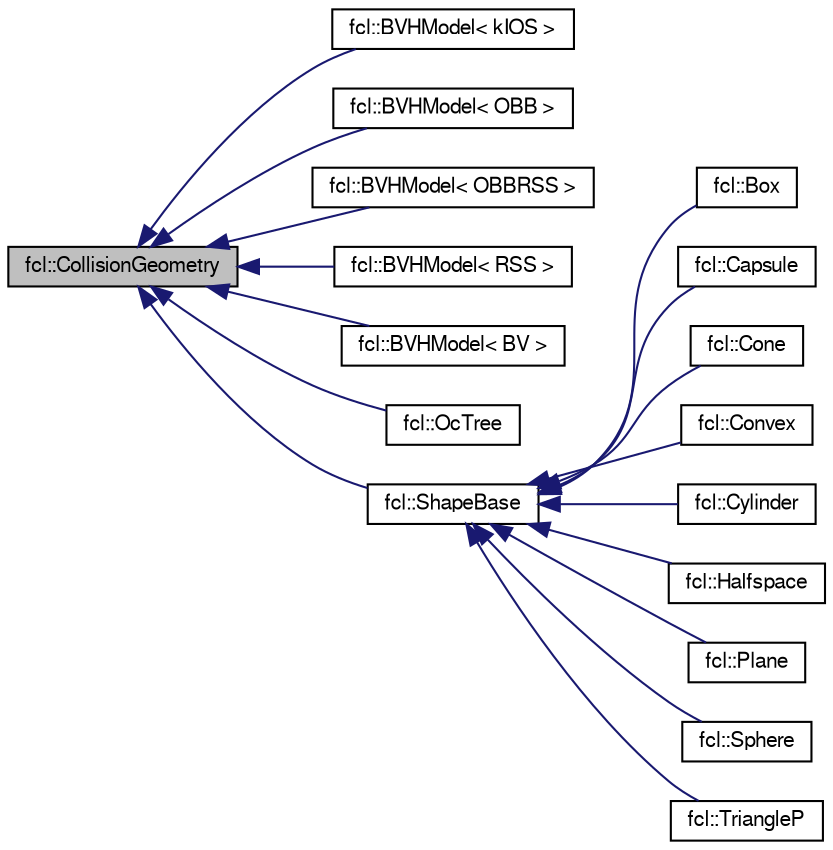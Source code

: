 digraph "fcl::CollisionGeometry"
{
  edge [fontname="FreeSans",fontsize="10",labelfontname="FreeSans",labelfontsize="10"];
  node [fontname="FreeSans",fontsize="10",shape=record];
  rankdir="LR";
  Node1 [label="fcl::CollisionGeometry",height=0.2,width=0.4,color="black", fillcolor="grey75", style="filled" fontcolor="black"];
  Node1 -> Node2 [dir="back",color="midnightblue",fontsize="10",style="solid",fontname="FreeSans"];
  Node2 [label="fcl::BVHModel\< kIOS \>",height=0.2,width=0.4,color="black", fillcolor="white", style="filled",URL="$a00018.html"];
  Node1 -> Node3 [dir="back",color="midnightblue",fontsize="10",style="solid",fontname="FreeSans"];
  Node3 [label="fcl::BVHModel\< OBB \>",height=0.2,width=0.4,color="black", fillcolor="white", style="filled",URL="$a00018.html"];
  Node1 -> Node4 [dir="back",color="midnightblue",fontsize="10",style="solid",fontname="FreeSans"];
  Node4 [label="fcl::BVHModel\< OBBRSS \>",height=0.2,width=0.4,color="black", fillcolor="white", style="filled",URL="$a00018.html"];
  Node1 -> Node5 [dir="back",color="midnightblue",fontsize="10",style="solid",fontname="FreeSans"];
  Node5 [label="fcl::BVHModel\< RSS \>",height=0.2,width=0.4,color="black", fillcolor="white", style="filled",URL="$a00018.html"];
  Node1 -> Node6 [dir="back",color="midnightblue",fontsize="10",style="solid",fontname="FreeSans"];
  Node6 [label="fcl::BVHModel\< BV \>",height=0.2,width=0.4,color="black", fillcolor="white", style="filled",URL="$a00018.html",tooltip="A class describing the bounding hierarchy of a mesh model or a point cloud model (which is viewed as ..."];
  Node1 -> Node7 [dir="back",color="midnightblue",fontsize="10",style="solid",fontname="FreeSans"];
  Node7 [label="fcl::OcTree",height=0.2,width=0.4,color="black", fillcolor="white", style="filled",URL="$a00136.html",tooltip="Octree is one type of collision geometry which can encode uncertainty information in the sensor data..."];
  Node1 -> Node8 [dir="back",color="midnightblue",fontsize="10",style="solid",fontname="FreeSans"];
  Node8 [label="fcl::ShapeBase",height=0.2,width=0.4,color="black", fillcolor="white", style="filled",URL="$a00173.html",tooltip="Base class for all basic geometric shapes. "];
  Node8 -> Node9 [dir="back",color="midnightblue",fontsize="10",style="solid",fontname="FreeSans"];
  Node9 [label="fcl::Box",height=0.2,width=0.4,color="black", fillcolor="white", style="filled",URL="$a00005.html",tooltip="Center at zero point, axis aligned box. "];
  Node8 -> Node10 [dir="back",color="midnightblue",fontsize="10",style="solid",fontname="FreeSans"];
  Node10 [label="fcl::Capsule",height=0.2,width=0.4,color="black", fillcolor="white", style="filled",URL="$a00026.html",tooltip="Center at zero point capsule. "];
  Node8 -> Node11 [dir="back",color="midnightblue",fontsize="10",style="solid",fontname="FreeSans"];
  Node11 [label="fcl::Cone",height=0.2,width=0.4,color="black", fillcolor="white", style="filled",URL="$a00033.html",tooltip="Center at zero cone. "];
  Node8 -> Node12 [dir="back",color="midnightblue",fontsize="10",style="solid",fontname="FreeSans"];
  Node12 [label="fcl::Convex",height=0.2,width=0.4,color="black", fillcolor="white", style="filled",URL="$a00040.html",tooltip="Convex polytope. "];
  Node8 -> Node13 [dir="back",color="midnightblue",fontsize="10",style="solid",fontname="FreeSans"];
  Node13 [label="fcl::Cylinder",height=0.2,width=0.4,color="black", fillcolor="white", style="filled",URL="$a00042.html",tooltip="Center at zero cylinder. "];
  Node8 -> Node14 [dir="back",color="midnightblue",fontsize="10",style="solid",fontname="FreeSans"];
  Node14 [label="fcl::Halfspace",height=0.2,width=0.4,color="black", fillcolor="white", style="filled",URL="$a00065.html",tooltip="Half Space: this is equivalent to the Plane in ODE. "];
  Node8 -> Node15 [dir="back",color="midnightblue",fontsize="10",style="solid",fontname="FreeSans"];
  Node15 [label="fcl::Plane",height=0.2,width=0.4,color="black", fillcolor="white", style="filled",URL="$a00146.html",tooltip="Infinite plane. "];
  Node8 -> Node16 [dir="back",color="midnightblue",fontsize="10",style="solid",fontname="FreeSans"];
  Node16 [label="fcl::Sphere",height=0.2,width=0.4,color="black", fillcolor="white", style="filled",URL="$a00200.html",tooltip="Center at zero point sphere. "];
  Node8 -> Node17 [dir="back",color="midnightblue",fontsize="10",style="solid",fontname="FreeSans"];
  Node17 [label="fcl::TriangleP",height=0.2,width=0.4,color="black", fillcolor="white", style="filled",URL="$a00218.html",tooltip="Triangle stores the points instead of only indices of points. "];
}
